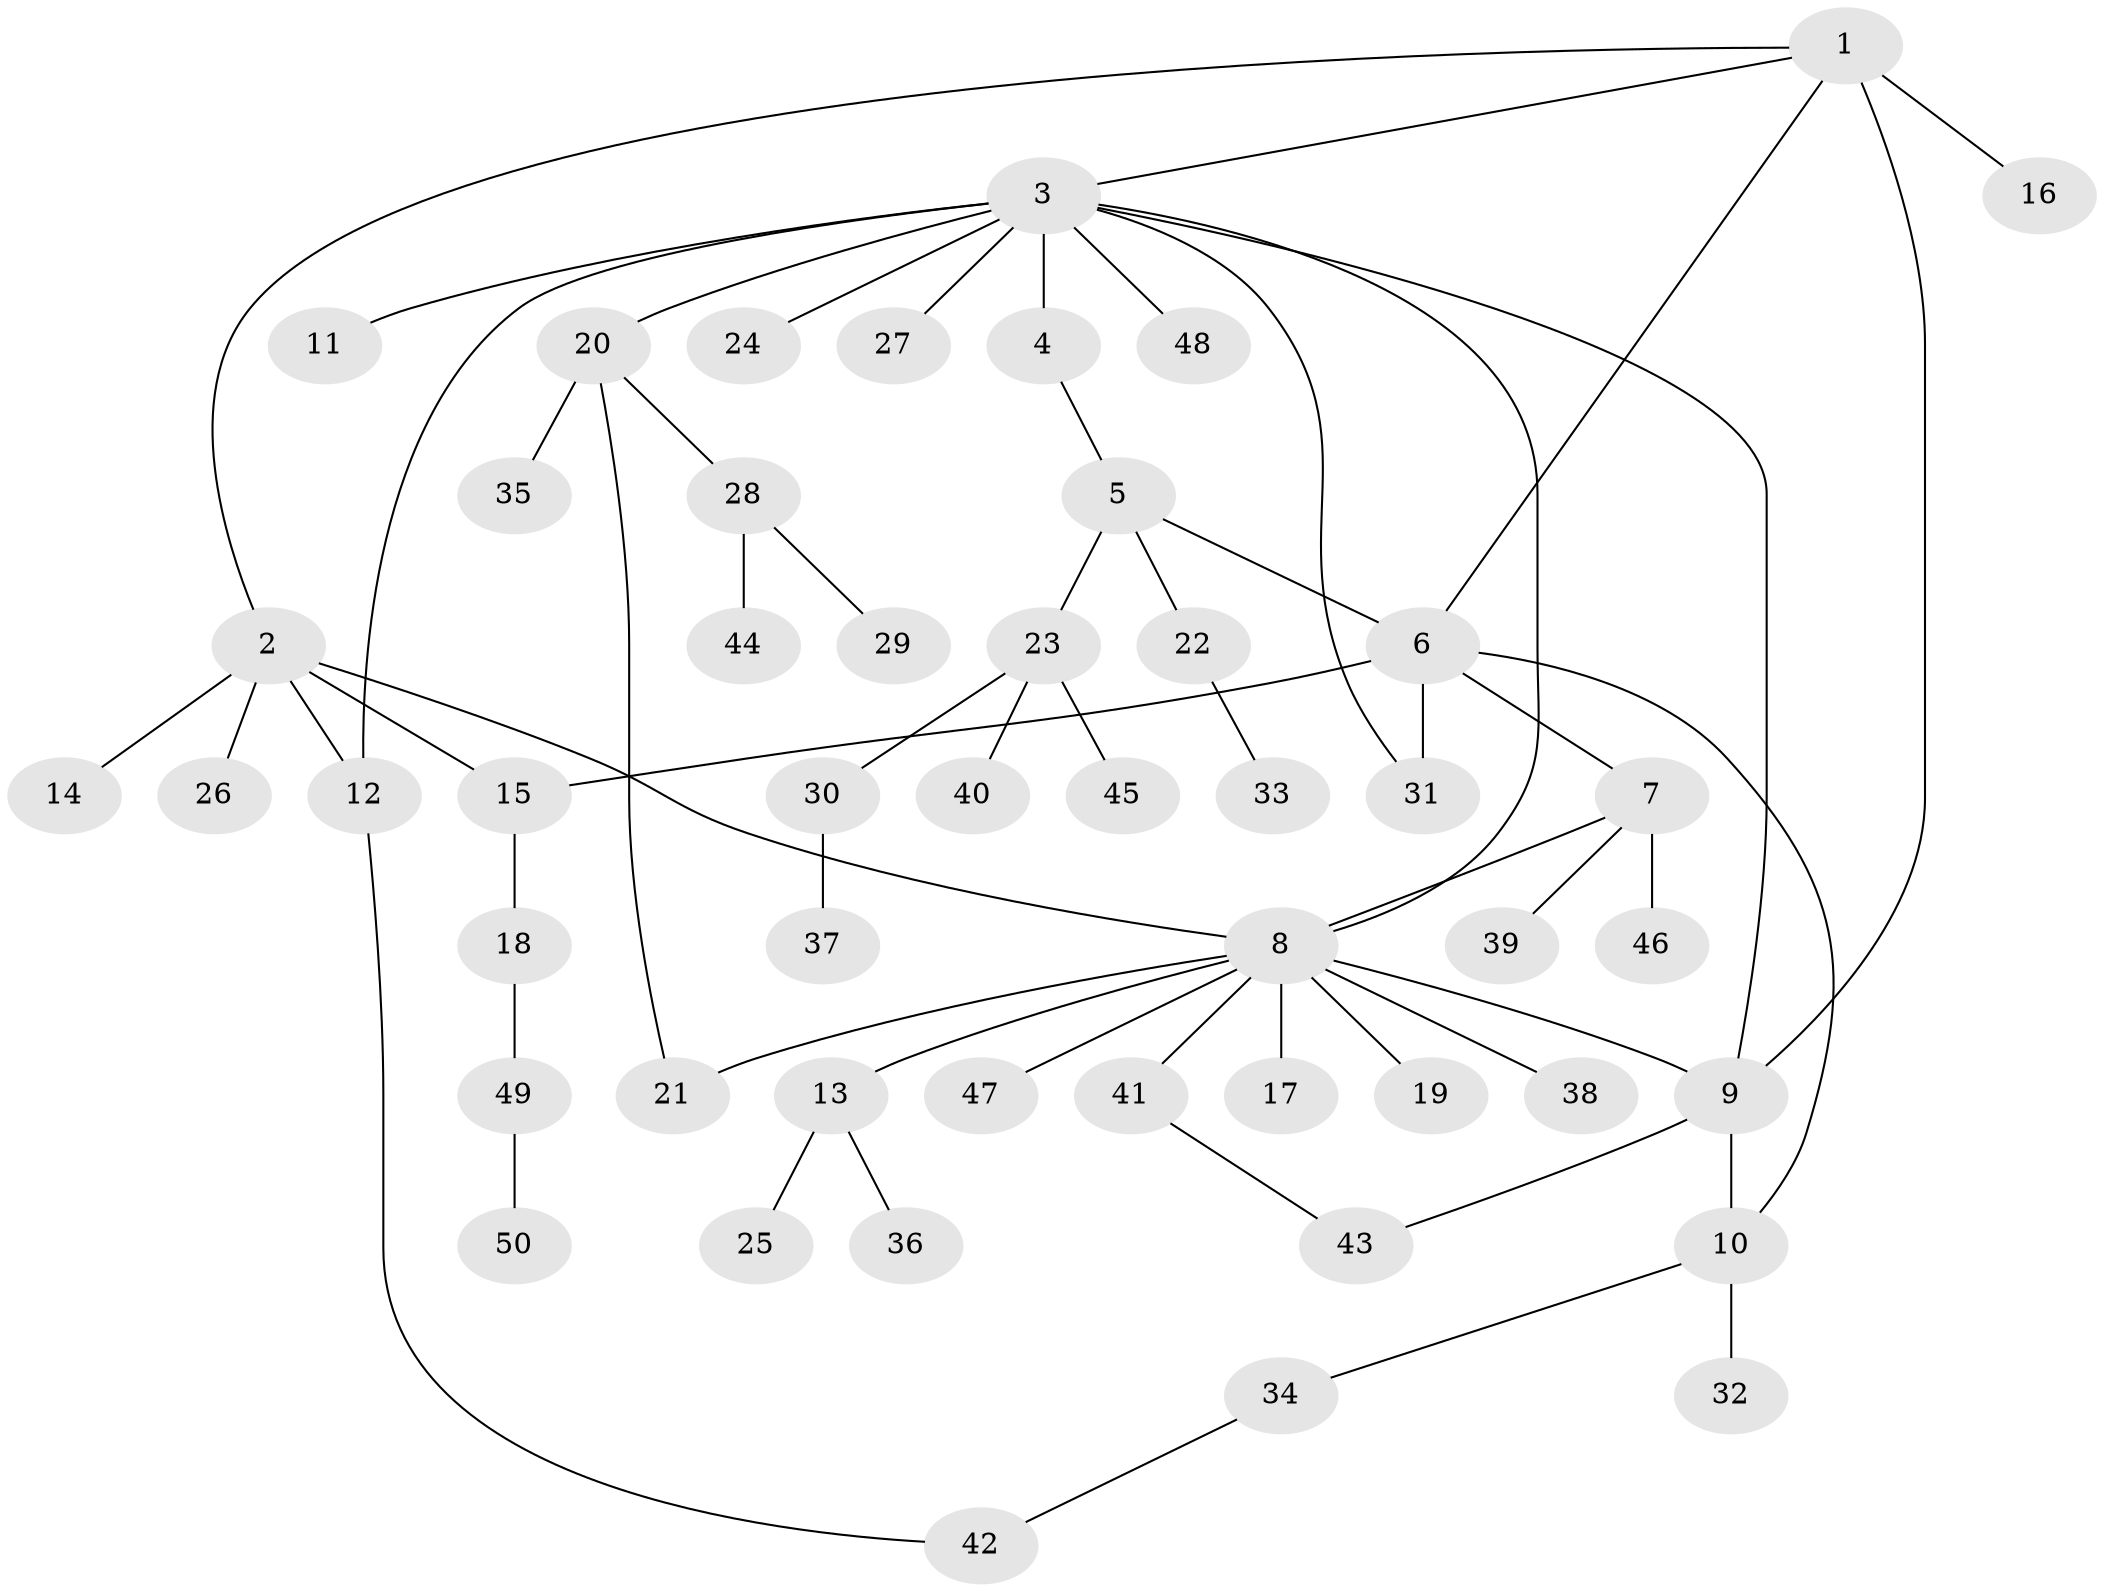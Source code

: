 // coarse degree distribution, {2: 0.06666666666666667, 1: 0.8666666666666667, 13: 0.06666666666666667}
// Generated by graph-tools (version 1.1) at 2025/59/03/04/25 21:59:02]
// undirected, 50 vertices, 61 edges
graph export_dot {
graph [start="1"]
  node [color=gray90,style=filled];
  1;
  2;
  3;
  4;
  5;
  6;
  7;
  8;
  9;
  10;
  11;
  12;
  13;
  14;
  15;
  16;
  17;
  18;
  19;
  20;
  21;
  22;
  23;
  24;
  25;
  26;
  27;
  28;
  29;
  30;
  31;
  32;
  33;
  34;
  35;
  36;
  37;
  38;
  39;
  40;
  41;
  42;
  43;
  44;
  45;
  46;
  47;
  48;
  49;
  50;
  1 -- 2;
  1 -- 3;
  1 -- 6;
  1 -- 9;
  1 -- 16;
  2 -- 8;
  2 -- 12;
  2 -- 14;
  2 -- 15;
  2 -- 26;
  3 -- 4;
  3 -- 8;
  3 -- 9;
  3 -- 11;
  3 -- 12;
  3 -- 20;
  3 -- 24;
  3 -- 27;
  3 -- 31;
  3 -- 48;
  4 -- 5;
  5 -- 6;
  5 -- 22;
  5 -- 23;
  6 -- 7;
  6 -- 10;
  6 -- 15;
  6 -- 31;
  7 -- 8;
  7 -- 39;
  7 -- 46;
  8 -- 9;
  8 -- 13;
  8 -- 17;
  8 -- 19;
  8 -- 21;
  8 -- 38;
  8 -- 41;
  8 -- 47;
  9 -- 10;
  9 -- 43;
  10 -- 32;
  10 -- 34;
  12 -- 42;
  13 -- 25;
  13 -- 36;
  15 -- 18;
  18 -- 49;
  20 -- 21;
  20 -- 28;
  20 -- 35;
  22 -- 33;
  23 -- 30;
  23 -- 40;
  23 -- 45;
  28 -- 29;
  28 -- 44;
  30 -- 37;
  34 -- 42;
  41 -- 43;
  49 -- 50;
}
